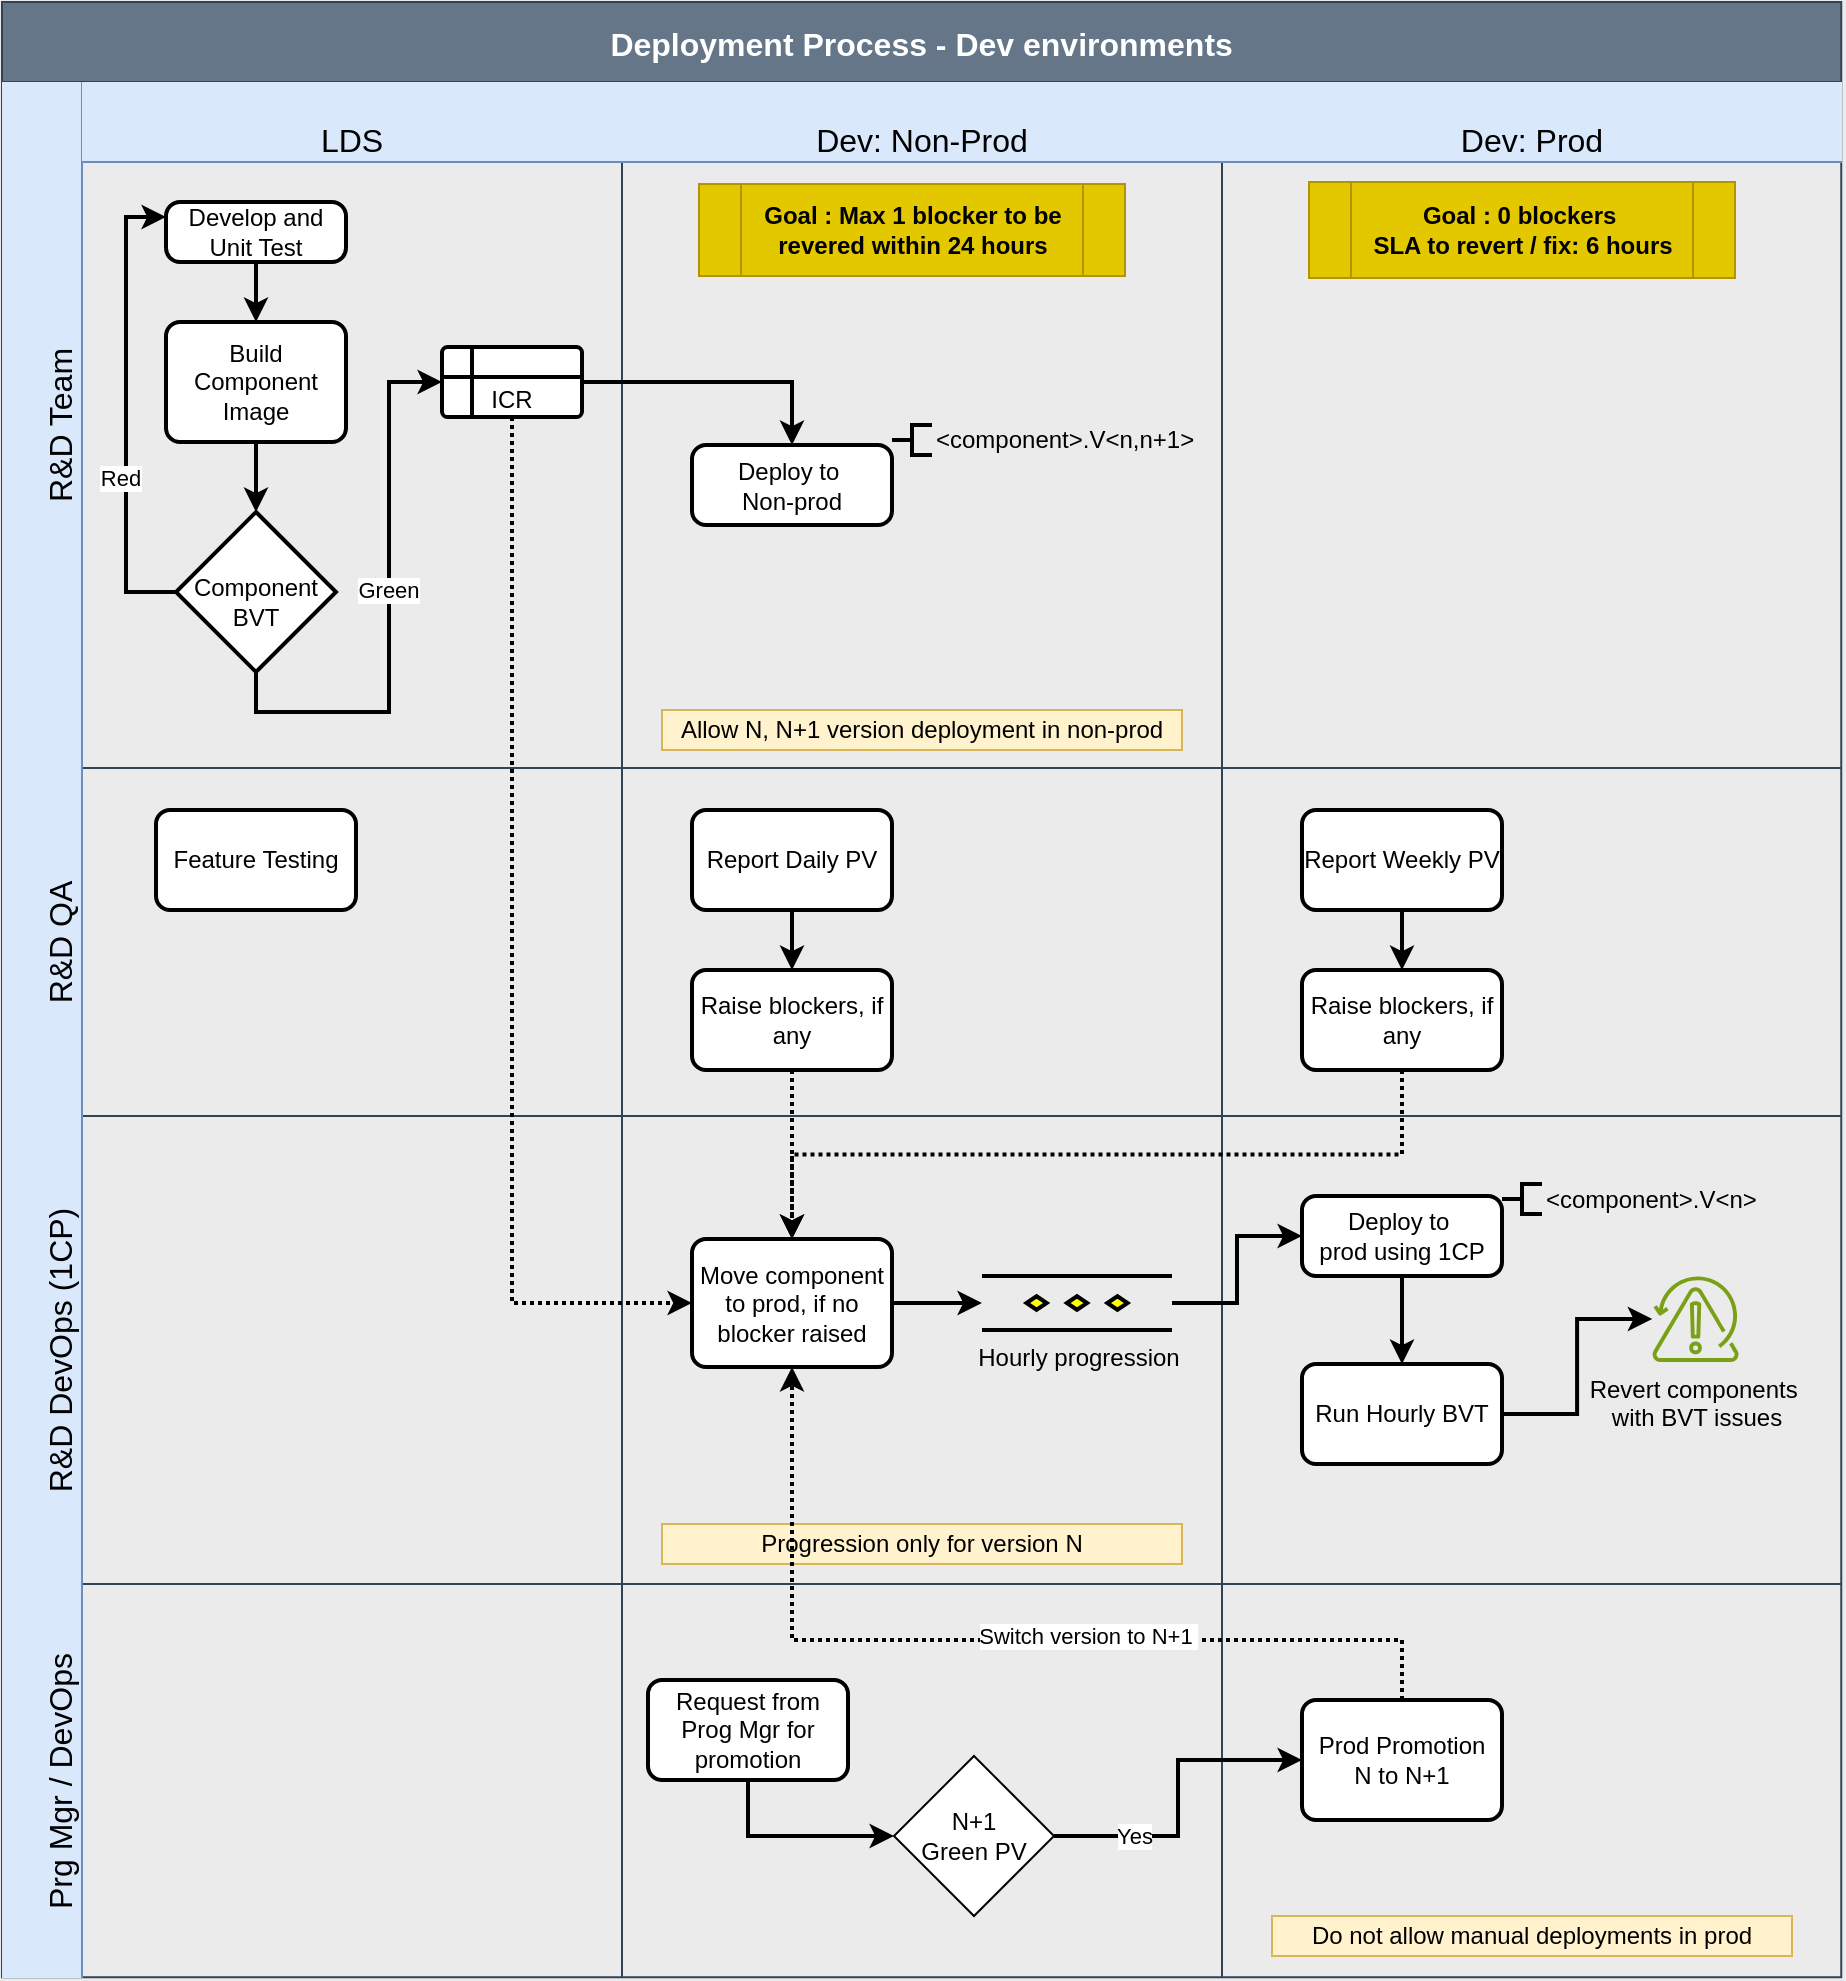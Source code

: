 <mxfile version="26.0.16">
  <diagram name="Page-1" id="YtN1nSi710B2o5z7hdPx">
    <mxGraphModel dx="2139" dy="1066" grid="0" gridSize="10" guides="1" tooltips="1" connect="1" arrows="1" fold="1" page="0" pageScale="1" pageWidth="850" pageHeight="1100" background="#EBEBEB" math="0" shadow="0">
      <root>
        <mxCell id="0" />
        <mxCell id="1" parent="0" />
        <mxCell id="kkMAAxsVTp9UIa4ZnZZu-1" value="Deployment Process - Dev environments" style="shape=table;childLayout=tableLayout;startSize=40;collapsible=0;recursiveResize=0;expand=0;fontSize=16;fontStyle=1;fillColor=#647687;fontColor=#ffffff;strokeColor=#314354;" parent="1" vertex="1">
          <mxGeometry x="100" y="79" width="919.626" height="987.682" as="geometry" />
        </mxCell>
        <mxCell id="kkMAAxsVTp9UIa4ZnZZu-2" value="R&amp;D Team" style="shape=tableRow;horizontal=0;swimlaneHead=0;swimlaneBody=0;top=0;left=0;strokeColor=#6c8ebf;bottom=0;right=0;dropTarget=0;fontStyle=0;fillColor=#dae8fc;points=[[0,0.5],[1,0.5]];portConstraint=eastwest;startSize=40;collapsible=0;recursiveResize=0;expand=0;fontSize=16;flipV=0;flipH=0;verticalAlign=bottom;" parent="kkMAAxsVTp9UIa4ZnZZu-1" vertex="1">
          <mxGeometry y="40" width="919.626" height="343" as="geometry" />
        </mxCell>
        <mxCell id="4W5j9B6Hd9Ekf-pXZtny-1" value="LDS" style="swimlane;swimlaneHead=0;swimlaneBody=0;fontStyle=0;strokeColor=#6c8ebf;connectable=0;fillColor=#dae8fc;startSize=40;collapsible=0;recursiveResize=0;expand=0;fontSize=16;verticalAlign=bottom;" parent="kkMAAxsVTp9UIa4ZnZZu-2" vertex="1">
          <mxGeometry x="40" width="270" height="343" as="geometry">
            <mxRectangle width="270" height="343" as="alternateBounds" />
          </mxGeometry>
        </mxCell>
        <mxCell id="4W5j9B6Hd9Ekf-pXZtny-28" style="edgeStyle=orthogonalEdgeStyle;rounded=0;orthogonalLoop=1;jettySize=auto;html=1;exitX=0.5;exitY=1;exitDx=0;exitDy=0;entryX=0.5;entryY=0;entryDx=0;entryDy=0;strokeWidth=2;" parent="4W5j9B6Hd9Ekf-pXZtny-1" source="4W5j9B6Hd9Ekf-pXZtny-8" target="4W5j9B6Hd9Ekf-pXZtny-27" edge="1">
          <mxGeometry relative="1" as="geometry" />
        </mxCell>
        <mxCell id="4W5j9B6Hd9Ekf-pXZtny-8" value="Develop and Unit Test" style="rounded=1;whiteSpace=wrap;html=1;absoluteArcSize=1;arcSize=14;strokeWidth=2;" parent="4W5j9B6Hd9Ekf-pXZtny-1" vertex="1">
          <mxGeometry x="42" y="60" width="90" height="30" as="geometry" />
        </mxCell>
        <mxCell id="4W5j9B6Hd9Ekf-pXZtny-30" style="edgeStyle=orthogonalEdgeStyle;rounded=0;orthogonalLoop=1;jettySize=auto;html=1;exitX=0.5;exitY=1;exitDx=0;exitDy=0;entryX=0;entryY=0.5;entryDx=0;entryDy=0;strokeWidth=2;" parent="4W5j9B6Hd9Ekf-pXZtny-1" source="SLgEmGeCkQoSsrf3d-Kz-1" target="4W5j9B6Hd9Ekf-pXZtny-29" edge="1">
          <mxGeometry relative="1" as="geometry" />
        </mxCell>
        <mxCell id="SLgEmGeCkQoSsrf3d-Kz-4" value="Green" style="edgeLabel;html=1;align=center;verticalAlign=middle;resizable=0;points=[];" vertex="1" connectable="0" parent="4W5j9B6Hd9Ekf-pXZtny-30">
          <mxGeometry x="0.06" y="1" relative="1" as="geometry">
            <mxPoint as="offset" />
          </mxGeometry>
        </mxCell>
        <mxCell id="SLgEmGeCkQoSsrf3d-Kz-2" style="edgeStyle=orthogonalEdgeStyle;rounded=0;orthogonalLoop=1;jettySize=auto;html=1;exitX=0.5;exitY=1;exitDx=0;exitDy=0;entryX=0.5;entryY=0;entryDx=0;entryDy=0;strokeWidth=2;" edge="1" parent="4W5j9B6Hd9Ekf-pXZtny-1" source="4W5j9B6Hd9Ekf-pXZtny-27" target="SLgEmGeCkQoSsrf3d-Kz-1">
          <mxGeometry relative="1" as="geometry" />
        </mxCell>
        <mxCell id="4W5j9B6Hd9Ekf-pXZtny-27" value="Build Component Image" style="rounded=1;whiteSpace=wrap;html=1;absoluteArcSize=1;arcSize=14;strokeWidth=2;" parent="4W5j9B6Hd9Ekf-pXZtny-1" vertex="1">
          <mxGeometry x="42" y="120" width="90" height="60" as="geometry" />
        </mxCell>
        <mxCell id="4W5j9B6Hd9Ekf-pXZtny-29" value="ICR" style="shape=internalStorage;whiteSpace=wrap;html=1;dx=15;dy=15;rounded=1;arcSize=8;strokeWidth=2;verticalAlign=bottom;" parent="4W5j9B6Hd9Ekf-pXZtny-1" vertex="1">
          <mxGeometry x="180" y="132.5" width="70" height="35" as="geometry" />
        </mxCell>
        <mxCell id="SLgEmGeCkQoSsrf3d-Kz-3" style="edgeStyle=orthogonalEdgeStyle;rounded=0;orthogonalLoop=1;jettySize=auto;html=1;exitX=0;exitY=0.5;exitDx=0;exitDy=0;entryX=0;entryY=0.25;entryDx=0;entryDy=0;strokeWidth=2;" edge="1" parent="4W5j9B6Hd9Ekf-pXZtny-1" source="SLgEmGeCkQoSsrf3d-Kz-1" target="4W5j9B6Hd9Ekf-pXZtny-8">
          <mxGeometry relative="1" as="geometry" />
        </mxCell>
        <mxCell id="SLgEmGeCkQoSsrf3d-Kz-5" value="Red" style="edgeLabel;html=1;align=center;verticalAlign=middle;resizable=0;points=[];" vertex="1" connectable="0" parent="SLgEmGeCkQoSsrf3d-Kz-3">
          <mxGeometry x="-0.296" y="3" relative="1" as="geometry">
            <mxPoint as="offset" />
          </mxGeometry>
        </mxCell>
        <mxCell id="SLgEmGeCkQoSsrf3d-Kz-1" value="Component BVT" style="rhombus;whiteSpace=wrap;html=1;strokeWidth=2;spacingBottom=0;spacingTop=10;" vertex="1" parent="4W5j9B6Hd9Ekf-pXZtny-1">
          <mxGeometry x="47" y="215" width="80" height="80" as="geometry" />
        </mxCell>
        <mxCell id="kkMAAxsVTp9UIa4ZnZZu-3" value="Dev: Non-Prod" style="swimlane;swimlaneHead=0;swimlaneBody=0;fontStyle=0;strokeColor=#6c8ebf;connectable=0;fillColor=#dae8fc;startSize=40;collapsible=0;recursiveResize=0;expand=0;fontSize=16;verticalAlign=bottom;" parent="kkMAAxsVTp9UIa4ZnZZu-2" vertex="1">
          <mxGeometry x="310" width="300" height="343" as="geometry">
            <mxRectangle width="300" height="343" as="alternateBounds" />
          </mxGeometry>
        </mxCell>
        <mxCell id="4W5j9B6Hd9Ekf-pXZtny-32" value="Deploy to&amp;nbsp;&lt;div&gt;Non-prod&lt;/div&gt;" style="rounded=1;whiteSpace=wrap;html=1;absoluteArcSize=1;arcSize=14;strokeWidth=2;" parent="kkMAAxsVTp9UIa4ZnZZu-3" vertex="1">
          <mxGeometry x="35" y="181.5" width="100" height="40" as="geometry" />
        </mxCell>
        <mxCell id="4W5j9B6Hd9Ekf-pXZtny-39" value="&amp;lt;component&amp;gt;.V&amp;lt;n,n+1&amp;gt;" style="strokeWidth=2;html=1;shape=mxgraph.flowchart.annotation_2;align=left;labelPosition=right;pointerEvents=1;" parent="kkMAAxsVTp9UIa4ZnZZu-3" vertex="1">
          <mxGeometry x="135" y="171.5" width="20" height="15" as="geometry" />
        </mxCell>
        <mxCell id="4W5j9B6Hd9Ekf-pXZtny-76" value="Allow N, N+1 version deployment in non-prod" style="html=1;dropTarget=0;whiteSpace=wrap;fillColor=#fff2cc;strokeColor=#d6b656;" parent="kkMAAxsVTp9UIa4ZnZZu-3" vertex="1">
          <mxGeometry x="20" y="314" width="260" height="20" as="geometry" />
        </mxCell>
        <mxCell id="SLgEmGeCkQoSsrf3d-Kz-80" value="Goal : Max 1 blocker to be revered within&amp;nbsp;&lt;span style=&quot;background-color: transparent; color: light-dark(rgb(0, 0, 0), rgb(237, 237, 237));&quot;&gt;24 hours&lt;/span&gt;" style="shape=process;whiteSpace=wrap;html=1;backgroundOutline=1;fillColor=#e3c800;strokeColor=#B09500;fontColor=#000000;fontStyle=1" vertex="1" parent="kkMAAxsVTp9UIa4ZnZZu-3">
          <mxGeometry x="38.5" y="51" width="213" height="46" as="geometry" />
        </mxCell>
        <mxCell id="kkMAAxsVTp9UIa4ZnZZu-4" value="Dev: Prod" style="swimlane;swimlaneHead=0;swimlaneBody=0;fontStyle=0;strokeColor=#6c8ebf;connectable=0;fillColor=#dae8fc;startSize=40;collapsible=0;recursiveResize=0;expand=0;fontSize=16;verticalAlign=bottom;" parent="kkMAAxsVTp9UIa4ZnZZu-2" vertex="1">
          <mxGeometry x="610" width="310" height="343" as="geometry">
            <mxRectangle width="310" height="343" as="alternateBounds" />
          </mxGeometry>
        </mxCell>
        <mxCell id="SLgEmGeCkQoSsrf3d-Kz-16" value="Goal : 0 blockers&amp;nbsp;&lt;div&gt;SLA to revert / fix: 6 hours&lt;/div&gt;" style="shape=process;whiteSpace=wrap;html=1;backgroundOutline=1;fillColor=#e3c800;strokeColor=#B09500;fontColor=#000000;fontStyle=1" vertex="1" parent="kkMAAxsVTp9UIa4ZnZZu-4">
          <mxGeometry x="43.5" y="50" width="213" height="48" as="geometry" />
        </mxCell>
        <mxCell id="4W5j9B6Hd9Ekf-pXZtny-33" style="edgeStyle=orthogonalEdgeStyle;rounded=0;orthogonalLoop=1;jettySize=auto;html=1;exitX=1;exitY=0.5;exitDx=0;exitDy=0;entryX=0.5;entryY=0;entryDx=0;entryDy=0;strokeWidth=2;" parent="kkMAAxsVTp9UIa4ZnZZu-2" source="4W5j9B6Hd9Ekf-pXZtny-29" target="4W5j9B6Hd9Ekf-pXZtny-32" edge="1">
          <mxGeometry relative="1" as="geometry" />
        </mxCell>
        <mxCell id="4W5j9B6Hd9Ekf-pXZtny-4" value="R&amp;D QA" style="shape=tableRow;horizontal=0;swimlaneHead=0;swimlaneBody=0;top=0;left=0;strokeColor=#6c8ebf;bottom=0;right=0;dropTarget=0;fontStyle=0;fillColor=#dae8fc;points=[[0,0.5],[1,0.5]];portConstraint=eastwest;startSize=40;collapsible=0;recursiveResize=0;expand=0;fontSize=16;flipV=0;flipH=0;verticalAlign=bottom;" parent="kkMAAxsVTp9UIa4ZnZZu-1" vertex="1">
          <mxGeometry y="383" width="919.626" height="174" as="geometry" />
        </mxCell>
        <mxCell id="4W5j9B6Hd9Ekf-pXZtny-5" style="swimlane;swimlaneHead=0;swimlaneBody=0;fontStyle=0;connectable=0;strokeColor=#6c8ebf;fillColor=#dae8fc;startSize=0;collapsible=0;recursiveResize=0;expand=0;fontSize=16;verticalAlign=bottom;" parent="4W5j9B6Hd9Ekf-pXZtny-4" vertex="1">
          <mxGeometry x="40" width="270" height="174" as="geometry">
            <mxRectangle width="270" height="174" as="alternateBounds" />
          </mxGeometry>
        </mxCell>
        <mxCell id="4W5j9B6Hd9Ekf-pXZtny-52" value="Feature Testing" style="rounded=1;whiteSpace=wrap;html=1;absoluteArcSize=1;arcSize=14;strokeWidth=2;" parent="4W5j9B6Hd9Ekf-pXZtny-5" vertex="1">
          <mxGeometry x="37" y="21" width="100" height="50" as="geometry" />
        </mxCell>
        <mxCell id="4W5j9B6Hd9Ekf-pXZtny-6" style="swimlane;swimlaneHead=0;swimlaneBody=0;fontStyle=0;connectable=0;strokeColor=#6c8ebf;fillColor=#dae8fc;startSize=0;collapsible=0;recursiveResize=0;expand=0;fontSize=16;verticalAlign=bottom;strokeWidth=2;" parent="4W5j9B6Hd9Ekf-pXZtny-4" vertex="1">
          <mxGeometry x="310" width="300" height="174" as="geometry">
            <mxRectangle width="300" height="174" as="alternateBounds" />
          </mxGeometry>
        </mxCell>
        <mxCell id="4W5j9B6Hd9Ekf-pXZtny-37" style="edgeStyle=orthogonalEdgeStyle;rounded=0;orthogonalLoop=1;jettySize=auto;html=1;exitX=0.5;exitY=1;exitDx=0;exitDy=0;entryX=0.5;entryY=0;entryDx=0;entryDy=0;strokeWidth=2;" parent="4W5j9B6Hd9Ekf-pXZtny-6" source="4W5j9B6Hd9Ekf-pXZtny-31" target="4W5j9B6Hd9Ekf-pXZtny-36" edge="1">
          <mxGeometry relative="1" as="geometry" />
        </mxCell>
        <mxCell id="4W5j9B6Hd9Ekf-pXZtny-31" value="Report Daily PV" style="rounded=1;whiteSpace=wrap;html=1;absoluteArcSize=1;arcSize=14;strokeWidth=2;" parent="4W5j9B6Hd9Ekf-pXZtny-6" vertex="1">
          <mxGeometry x="35" y="21" width="100" height="50" as="geometry" />
        </mxCell>
        <mxCell id="4W5j9B6Hd9Ekf-pXZtny-36" value="Raise blockers, if any" style="rounded=1;whiteSpace=wrap;html=1;absoluteArcSize=1;arcSize=14;strokeWidth=2;" parent="4W5j9B6Hd9Ekf-pXZtny-6" vertex="1">
          <mxGeometry x="35" y="101" width="100" height="50" as="geometry" />
        </mxCell>
        <mxCell id="4W5j9B6Hd9Ekf-pXZtny-7" style="swimlane;swimlaneHead=0;swimlaneBody=0;fontStyle=0;connectable=0;strokeColor=#6c8ebf;fillColor=#dae8fc;startSize=0;collapsible=0;recursiveResize=0;expand=0;fontSize=16;verticalAlign=bottom;strokeWidth=2;" parent="4W5j9B6Hd9Ekf-pXZtny-4" vertex="1">
          <mxGeometry x="610" width="310" height="174" as="geometry">
            <mxRectangle width="310" height="174" as="alternateBounds" />
          </mxGeometry>
        </mxCell>
        <mxCell id="4W5j9B6Hd9Ekf-pXZtny-40" style="edgeStyle=orthogonalEdgeStyle;rounded=0;orthogonalLoop=1;jettySize=auto;html=1;exitX=0.5;exitY=1;exitDx=0;exitDy=0;entryX=0.5;entryY=0;entryDx=0;entryDy=0;strokeWidth=2;" parent="4W5j9B6Hd9Ekf-pXZtny-7" source="4W5j9B6Hd9Ekf-pXZtny-41" target="4W5j9B6Hd9Ekf-pXZtny-42" edge="1">
          <mxGeometry relative="1" as="geometry" />
        </mxCell>
        <mxCell id="4W5j9B6Hd9Ekf-pXZtny-41" value="Report Weekly PV" style="rounded=1;whiteSpace=wrap;html=1;absoluteArcSize=1;arcSize=14;strokeWidth=2;" parent="4W5j9B6Hd9Ekf-pXZtny-7" vertex="1">
          <mxGeometry x="40" y="21" width="100" height="50" as="geometry" />
        </mxCell>
        <mxCell id="4W5j9B6Hd9Ekf-pXZtny-42" value="Raise blockers, if any" style="rounded=1;whiteSpace=wrap;html=1;absoluteArcSize=1;arcSize=14;strokeWidth=2;" parent="4W5j9B6Hd9Ekf-pXZtny-7" vertex="1">
          <mxGeometry x="40" y="101" width="100" height="50" as="geometry" />
        </mxCell>
        <mxCell id="kkMAAxsVTp9UIa4ZnZZu-6" value="R&amp;D DevOps (1CP)" style="shape=tableRow;horizontal=0;swimlaneHead=0;swimlaneBody=0;top=0;left=0;strokeColor=#6c8ebf;bottom=0;right=0;dropTarget=0;fontStyle=0;fillColor=#dae8fc;points=[[0,0.5],[1,0.5]];portConstraint=eastwest;startSize=40;collapsible=0;recursiveResize=0;expand=0;fontSize=16;flipV=0;flipH=0;verticalAlign=bottom;" parent="kkMAAxsVTp9UIa4ZnZZu-1" vertex="1">
          <mxGeometry y="557" width="919.626" height="234" as="geometry" />
        </mxCell>
        <mxCell id="4W5j9B6Hd9Ekf-pXZtny-2" style="swimlane;swimlaneHead=0;swimlaneBody=0;fontStyle=0;connectable=0;strokeColor=#6c8ebf;fillColor=#dae8fc;startSize=0;collapsible=0;recursiveResize=0;expand=0;fontSize=16;verticalAlign=bottom;" parent="kkMAAxsVTp9UIa4ZnZZu-6" vertex="1">
          <mxGeometry x="40" width="270" height="234" as="geometry">
            <mxRectangle width="270" height="234" as="alternateBounds" />
          </mxGeometry>
        </mxCell>
        <mxCell id="kkMAAxsVTp9UIa4ZnZZu-7" value="" style="swimlane;swimlaneHead=0;swimlaneBody=0;fontStyle=0;connectable=0;strokeColor=#6c8ebf;fillColor=#dae8fc;startSize=0;collapsible=0;recursiveResize=0;expand=0;fontSize=16;verticalAlign=bottom;" parent="kkMAAxsVTp9UIa4ZnZZu-6" vertex="1">
          <mxGeometry x="310" width="300" height="234" as="geometry">
            <mxRectangle width="300" height="234" as="alternateBounds" />
          </mxGeometry>
        </mxCell>
        <mxCell id="4W5j9B6Hd9Ekf-pXZtny-43" value="Move component to prod, if no blocker raised" style="rounded=1;whiteSpace=wrap;html=1;absoluteArcSize=1;arcSize=14;strokeWidth=2;" parent="kkMAAxsVTp9UIa4ZnZZu-7" vertex="1">
          <mxGeometry x="35" y="61.5" width="100" height="64" as="geometry" />
        </mxCell>
        <mxCell id="4W5j9B6Hd9Ekf-pXZtny-70" value="" style="edgeStyle=orthogonalEdgeStyle;rounded=0;orthogonalLoop=1;jettySize=auto;html=1;exitX=1;exitY=0.5;exitDx=0;exitDy=0;entryX=0;entryY=0.5;entryDx=0;entryDy=0;strokeWidth=2;" parent="kkMAAxsVTp9UIa4ZnZZu-7" source="4W5j9B6Hd9Ekf-pXZtny-43" target="4W5j9B6Hd9Ekf-pXZtny-69" edge="1">
          <mxGeometry relative="1" as="geometry">
            <mxPoint x="525" y="597" as="sourcePoint" />
            <mxPoint x="710" y="597" as="targetPoint" />
          </mxGeometry>
        </mxCell>
        <mxCell id="4W5j9B6Hd9Ekf-pXZtny-69" value="Hourly progression" style="verticalLabelPosition=bottom;verticalAlign=top;html=1;shape=mxgraph.flowchart.parallel_mode;pointerEvents=1;strokeWidth=2;" parent="kkMAAxsVTp9UIa4ZnZZu-7" vertex="1">
          <mxGeometry x="180" y="80" width="95" height="27" as="geometry" />
        </mxCell>
        <mxCell id="4W5j9B6Hd9Ekf-pXZtny-74" value="Progression only for version N" style="html=1;dropTarget=0;whiteSpace=wrap;fillColor=#fff2cc;strokeColor=#d6b656;" parent="kkMAAxsVTp9UIa4ZnZZu-7" vertex="1">
          <mxGeometry x="20" y="204" width="260" height="20" as="geometry" />
        </mxCell>
        <mxCell id="kkMAAxsVTp9UIa4ZnZZu-8" value="" style="swimlane;swimlaneHead=0;swimlaneBody=0;fontStyle=0;connectable=0;strokeColor=#6c8ebf;fillColor=#dae8fc;startSize=0;collapsible=0;recursiveResize=0;expand=0;fontSize=16;verticalAlign=bottom;" parent="kkMAAxsVTp9UIa4ZnZZu-6" vertex="1">
          <mxGeometry x="610" width="310" height="234" as="geometry">
            <mxRectangle width="310" height="234" as="alternateBounds" />
          </mxGeometry>
        </mxCell>
        <mxCell id="4W5j9B6Hd9Ekf-pXZtny-58" style="edgeStyle=none;rounded=0;orthogonalLoop=1;jettySize=auto;html=1;exitX=0.5;exitY=1;exitDx=0;exitDy=0;entryX=0.5;entryY=0;entryDx=0;entryDy=0;strokeWidth=2;" parent="kkMAAxsVTp9UIa4ZnZZu-8" source="4W5j9B6Hd9Ekf-pXZtny-50" target="4W5j9B6Hd9Ekf-pXZtny-57" edge="1">
          <mxGeometry relative="1" as="geometry" />
        </mxCell>
        <mxCell id="4W5j9B6Hd9Ekf-pXZtny-50" value="Deploy to&amp;nbsp;&lt;div&gt;prod using 1CP&lt;/div&gt;" style="rounded=1;whiteSpace=wrap;html=1;absoluteArcSize=1;arcSize=14;strokeWidth=2;" parent="kkMAAxsVTp9UIa4ZnZZu-8" vertex="1">
          <mxGeometry x="40" y="40" width="100" height="40" as="geometry" />
        </mxCell>
        <mxCell id="4W5j9B6Hd9Ekf-pXZtny-51" value="&amp;lt;component&amp;gt;.V&amp;lt;n&amp;gt;" style="strokeWidth=2;html=1;shape=mxgraph.flowchart.annotation_2;align=left;labelPosition=right;pointerEvents=1;" parent="kkMAAxsVTp9UIa4ZnZZu-8" vertex="1">
          <mxGeometry x="140" y="34" width="20" height="15" as="geometry" />
        </mxCell>
        <mxCell id="4W5j9B6Hd9Ekf-pXZtny-57" value="Run Hourly BVT" style="rounded=1;whiteSpace=wrap;html=1;absoluteArcSize=1;arcSize=14;strokeWidth=2;" parent="kkMAAxsVTp9UIa4ZnZZu-8" vertex="1">
          <mxGeometry x="40" y="124" width="100" height="50" as="geometry" />
        </mxCell>
        <mxCell id="4W5j9B6Hd9Ekf-pXZtny-71" style="edgeStyle=none;rounded=0;orthogonalLoop=1;jettySize=auto;html=1;exitX=1;exitY=0.5;exitDx=0;exitDy=0;exitPerimeter=0;" parent="kkMAAxsVTp9UIa4ZnZZu-8" source="4W5j9B6Hd9Ekf-pXZtny-51" target="4W5j9B6Hd9Ekf-pXZtny-51" edge="1">
          <mxGeometry relative="1" as="geometry" />
        </mxCell>
        <mxCell id="SLgEmGeCkQoSsrf3d-Kz-15" value="" style="edgeStyle=orthogonalEdgeStyle;rounded=0;orthogonalLoop=1;jettySize=auto;html=1;entryX=1;entryY=0.5;entryDx=0;entryDy=0;strokeWidth=2;startArrow=classic;startFill=1;endArrow=none;" edge="1" parent="kkMAAxsVTp9UIa4ZnZZu-8" source="SLgEmGeCkQoSsrf3d-Kz-14" target="4W5j9B6Hd9Ekf-pXZtny-57">
          <mxGeometry relative="1" as="geometry" />
        </mxCell>
        <mxCell id="SLgEmGeCkQoSsrf3d-Kz-14" value="&lt;span style=&quot;color: rgb(0, 0, 0); text-wrap-mode: wrap;&quot;&gt;Revert components&amp;nbsp;&lt;/span&gt;&lt;div&gt;&lt;span style=&quot;color: rgb(0, 0, 0); text-wrap-mode: wrap;&quot;&gt;with BVT issues&lt;/span&gt;&lt;/div&gt;" style="sketch=0;outlineConnect=0;fontColor=#232F3E;gradientColor=none;fillColor=#7AA116;strokeColor=none;dashed=0;verticalLabelPosition=bottom;verticalAlign=top;align=center;html=1;fontSize=12;fontStyle=0;aspect=fixed;pointerEvents=1;shape=mxgraph.aws4.backup_recovery_point_objective;" vertex="1" parent="kkMAAxsVTp9UIa4ZnZZu-8">
          <mxGeometry x="215" y="80" width="43.56" height="43" as="geometry" />
        </mxCell>
        <mxCell id="4W5j9B6Hd9Ekf-pXZtny-55" style="edgeStyle=orthogonalEdgeStyle;rounded=0;orthogonalLoop=1;jettySize=auto;html=1;exitX=1;exitY=0.5;exitDx=0;exitDy=0;entryX=0;entryY=0.5;entryDx=0;entryDy=0;strokeWidth=2;" parent="kkMAAxsVTp9UIa4ZnZZu-6" source="4W5j9B6Hd9Ekf-pXZtny-69" target="4W5j9B6Hd9Ekf-pXZtny-50" edge="1">
          <mxGeometry relative="1" as="geometry">
            <mxPoint x="430" y="249" as="targetPoint" />
          </mxGeometry>
        </mxCell>
        <mxCell id="kkMAAxsVTp9UIa4ZnZZu-10" value="Prg Mgr / DevOps" style="shape=tableRow;horizontal=0;swimlaneHead=0;swimlaneBody=0;top=0;left=0;strokeColor=#6c8ebf;bottom=0;right=0;dropTarget=0;fontStyle=0;fillColor=#dae8fc;points=[[0,0.5],[1,0.5]];portConstraint=eastwest;startSize=40;collapsible=0;recursiveResize=0;expand=0;fontSize=16;flipV=0;flipH=0;verticalAlign=bottom;" parent="kkMAAxsVTp9UIa4ZnZZu-1" vertex="1">
          <mxGeometry y="791" width="919.626" height="197" as="geometry" />
        </mxCell>
        <mxCell id="4W5j9B6Hd9Ekf-pXZtny-3" style="swimlane;swimlaneHead=0;swimlaneBody=0;fontStyle=0;connectable=0;strokeColor=#6c8ebf;fillColor=#dae8fc;startSize=0;collapsible=0;recursiveResize=0;expand=0;fontSize=16;verticalAlign=bottom;" parent="kkMAAxsVTp9UIa4ZnZZu-10" vertex="1">
          <mxGeometry x="40" width="270" height="197" as="geometry">
            <mxRectangle width="270" height="197" as="alternateBounds" />
          </mxGeometry>
        </mxCell>
        <mxCell id="kkMAAxsVTp9UIa4ZnZZu-11" value="" style="swimlane;swimlaneHead=0;swimlaneBody=0;fontStyle=0;connectable=0;strokeColor=#6c8ebf;fillColor=#dae8fc;startSize=0;collapsible=0;recursiveResize=0;expand=0;fontSize=16;verticalAlign=bottom;" parent="kkMAAxsVTp9UIa4ZnZZu-10" vertex="1">
          <mxGeometry x="310" width="300" height="197" as="geometry">
            <mxRectangle width="300" height="197" as="alternateBounds" />
          </mxGeometry>
        </mxCell>
        <mxCell id="4W5j9B6Hd9Ekf-pXZtny-77" value="N+1&lt;div&gt;Green PV&lt;/div&gt;" style="rhombus;whiteSpace=wrap;html=1;" parent="kkMAAxsVTp9UIa4ZnZZu-11" vertex="1">
          <mxGeometry x="136" y="86" width="80" height="80" as="geometry" />
        </mxCell>
        <mxCell id="4W5j9B6Hd9Ekf-pXZtny-81" style="edgeStyle=orthogonalEdgeStyle;rounded=0;orthogonalLoop=1;jettySize=auto;html=1;exitX=0.5;exitY=1;exitDx=0;exitDy=0;entryX=0;entryY=0.5;entryDx=0;entryDy=0;strokeWidth=2;" parent="kkMAAxsVTp9UIa4ZnZZu-11" source="4W5j9B6Hd9Ekf-pXZtny-80" target="4W5j9B6Hd9Ekf-pXZtny-77" edge="1">
          <mxGeometry relative="1" as="geometry" />
        </mxCell>
        <mxCell id="4W5j9B6Hd9Ekf-pXZtny-80" value="Request from Prog Mgr for promotion" style="rounded=1;whiteSpace=wrap;html=1;absoluteArcSize=1;arcSize=14;strokeWidth=2;" parent="kkMAAxsVTp9UIa4ZnZZu-11" vertex="1">
          <mxGeometry x="13" y="48" width="100" height="50" as="geometry" />
        </mxCell>
        <mxCell id="kkMAAxsVTp9UIa4ZnZZu-12" value="" style="swimlane;swimlaneHead=0;swimlaneBody=0;fontStyle=0;connectable=0;strokeColor=#6c8ebf;fillColor=#dae8fc;startSize=0;collapsible=0;recursiveResize=0;expand=0;fontSize=16;verticalAlign=bottom;" parent="kkMAAxsVTp9UIa4ZnZZu-10" vertex="1">
          <mxGeometry x="610" width="310" height="197" as="geometry">
            <mxRectangle width="310" height="197" as="alternateBounds" />
          </mxGeometry>
        </mxCell>
        <mxCell id="4W5j9B6Hd9Ekf-pXZtny-78" value="Prod Promotion&lt;div&gt;N to N+1&lt;/div&gt;" style="rounded=1;whiteSpace=wrap;html=1;absoluteArcSize=1;arcSize=14;strokeWidth=2;" parent="kkMAAxsVTp9UIa4ZnZZu-12" vertex="1">
          <mxGeometry x="40" y="58" width="100" height="60" as="geometry" />
        </mxCell>
        <mxCell id="4W5j9B6Hd9Ekf-pXZtny-83" value="Do not allow manual deployments in prod" style="html=1;dropTarget=0;whiteSpace=wrap;fillColor=#fff2cc;strokeColor=#d6b656;" parent="kkMAAxsVTp9UIa4ZnZZu-12" vertex="1">
          <mxGeometry x="25" y="166" width="260" height="20" as="geometry" />
        </mxCell>
        <mxCell id="4W5j9B6Hd9Ekf-pXZtny-79" style="edgeStyle=orthogonalEdgeStyle;rounded=0;orthogonalLoop=1;jettySize=auto;html=1;exitX=1;exitY=0.5;exitDx=0;exitDy=0;entryX=0;entryY=0.5;entryDx=0;entryDy=0;strokeWidth=2;" parent="kkMAAxsVTp9UIa4ZnZZu-10" source="4W5j9B6Hd9Ekf-pXZtny-77" target="4W5j9B6Hd9Ekf-pXZtny-78" edge="1">
          <mxGeometry relative="1" as="geometry" />
        </mxCell>
        <mxCell id="4W5j9B6Hd9Ekf-pXZtny-82" value="Yes" style="edgeLabel;html=1;align=center;verticalAlign=middle;resizable=0;points=[];" parent="4W5j9B6Hd9Ekf-pXZtny-79" vertex="1" connectable="0">
          <mxGeometry x="-0.273" y="-2" relative="1" as="geometry">
            <mxPoint x="-19" y="-2" as="offset" />
          </mxGeometry>
        </mxCell>
        <mxCell id="4W5j9B6Hd9Ekf-pXZtny-73" style="edgeStyle=orthogonalEdgeStyle;rounded=0;orthogonalLoop=1;jettySize=auto;html=1;exitX=0.5;exitY=1;exitDx=0;exitDy=0;entryX=0;entryY=0.5;entryDx=0;entryDy=0;strokeWidth=2;dashed=1;dashPattern=1 1;" parent="kkMAAxsVTp9UIa4ZnZZu-1" source="4W5j9B6Hd9Ekf-pXZtny-29" target="4W5j9B6Hd9Ekf-pXZtny-43" edge="1">
          <mxGeometry relative="1" as="geometry" />
        </mxCell>
        <mxCell id="SLgEmGeCkQoSsrf3d-Kz-6" style="edgeStyle=orthogonalEdgeStyle;rounded=0;orthogonalLoop=1;jettySize=auto;html=1;exitX=0.5;exitY=1;exitDx=0;exitDy=0;entryX=0.5;entryY=0;entryDx=0;entryDy=0;strokeWidth=2;dashed=1;dashPattern=1 1;" edge="1" parent="kkMAAxsVTp9UIa4ZnZZu-1" source="4W5j9B6Hd9Ekf-pXZtny-36" target="4W5j9B6Hd9Ekf-pXZtny-43">
          <mxGeometry relative="1" as="geometry">
            <mxPoint x="265" y="218" as="sourcePoint" />
            <mxPoint x="355" y="650" as="targetPoint" />
          </mxGeometry>
        </mxCell>
        <mxCell id="SLgEmGeCkQoSsrf3d-Kz-9" style="edgeStyle=orthogonalEdgeStyle;rounded=0;orthogonalLoop=1;jettySize=auto;html=1;strokeWidth=2;dashed=1;dashPattern=1 1;exitX=0.5;exitY=1;exitDx=0;exitDy=0;entryX=0.5;entryY=0;entryDx=0;entryDy=0;" edge="1" parent="kkMAAxsVTp9UIa4ZnZZu-1" source="4W5j9B6Hd9Ekf-pXZtny-42" target="4W5j9B6Hd9Ekf-pXZtny-43">
          <mxGeometry relative="1" as="geometry">
            <mxPoint x="531" y="559" as="sourcePoint" />
            <mxPoint x="457" y="623" as="targetPoint" />
          </mxGeometry>
        </mxCell>
        <mxCell id="SLgEmGeCkQoSsrf3d-Kz-10" style="edgeStyle=orthogonalEdgeStyle;rounded=0;orthogonalLoop=1;jettySize=auto;html=1;exitX=0.5;exitY=0;exitDx=0;exitDy=0;entryX=0.5;entryY=1;entryDx=0;entryDy=0;strokeWidth=2;dashed=1;dashPattern=1 1;" edge="1" parent="kkMAAxsVTp9UIa4ZnZZu-1" source="4W5j9B6Hd9Ekf-pXZtny-78" target="4W5j9B6Hd9Ekf-pXZtny-43">
          <mxGeometry relative="1" as="geometry">
            <mxPoint x="265" y="218" as="sourcePoint" />
            <mxPoint x="355" y="683" as="targetPoint" />
            <Array as="points">
              <mxPoint x="700" y="819" />
              <mxPoint x="395" y="819" />
            </Array>
          </mxGeometry>
        </mxCell>
        <mxCell id="SLgEmGeCkQoSsrf3d-Kz-11" value="Switch version to N+1&amp;nbsp;" style="edgeLabel;html=1;align=center;verticalAlign=middle;resizable=0;points=[];" vertex="1" connectable="0" parent="SLgEmGeCkQoSsrf3d-Kz-10">
          <mxGeometry x="-0.26" relative="1" as="geometry">
            <mxPoint x="-13" y="-2" as="offset" />
          </mxGeometry>
        </mxCell>
      </root>
    </mxGraphModel>
  </diagram>
</mxfile>

